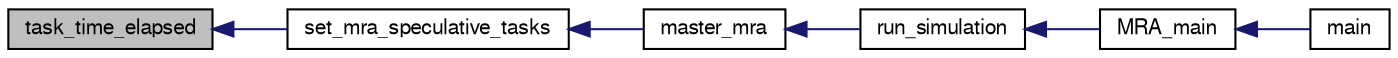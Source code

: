 digraph G
{
  edge [fontname="FreeSans",fontsize="10",labelfontname="FreeSans",labelfontsize="10"];
  node [fontname="FreeSans",fontsize="10",shape=record];
  rankdir="LR";
  Node1 [label="task_time_elapsed",height=0.2,width=0.4,color="black", fillcolor="grey75", style="filled" fontcolor="black"];
  Node1 -> Node2 [dir="back",color="midnightblue",fontsize="10",style="solid"];
  Node2 [label="set_mra_speculative_tasks",height=0.2,width=0.4,color="black", fillcolor="white", style="filled",URL="$master_8c.html#a769bac1cdfdfc862a1c9dc5444a47c95",tooltip="Mark the tasks of a straggler as possible speculative tasks."];
  Node2 -> Node3 [dir="back",color="midnightblue",fontsize="10",style="solid"];
  Node3 [label="master_mra",height=0.2,width=0.4,color="black", fillcolor="white", style="filled",URL="$simcore_8c.html#afc38789b94eade9a7b1c6ae97a784af1",tooltip="Main master function."];
  Node3 -> Node4 [dir="back",color="midnightblue",fontsize="10",style="solid"];
  Node4 [label="run_simulation",height=0.2,width=0.4,color="black", fillcolor="white", style="filled",URL="$simcore_8c.html#a38e6fe30126d50477eab07c8337e4d7c"];
  Node4 -> Node5 [dir="back",color="midnightblue",fontsize="10",style="solid"];
  Node5 [label="MRA_main",height=0.2,width=0.4,color="black", fillcolor="white", style="filled",URL="$mra_8h.html#a002d713ab68756c7102fdf5d914a30da"];
  Node5 -> Node6 [dir="back",color="midnightblue",fontsize="10",style="solid"];
  Node6 [label="main",height=0.2,width=0.4,color="black", fillcolor="white", style="filled",URL="$hello_8c.html#a0ddf1224851353fc92bfbff6f499fa97"];
}
